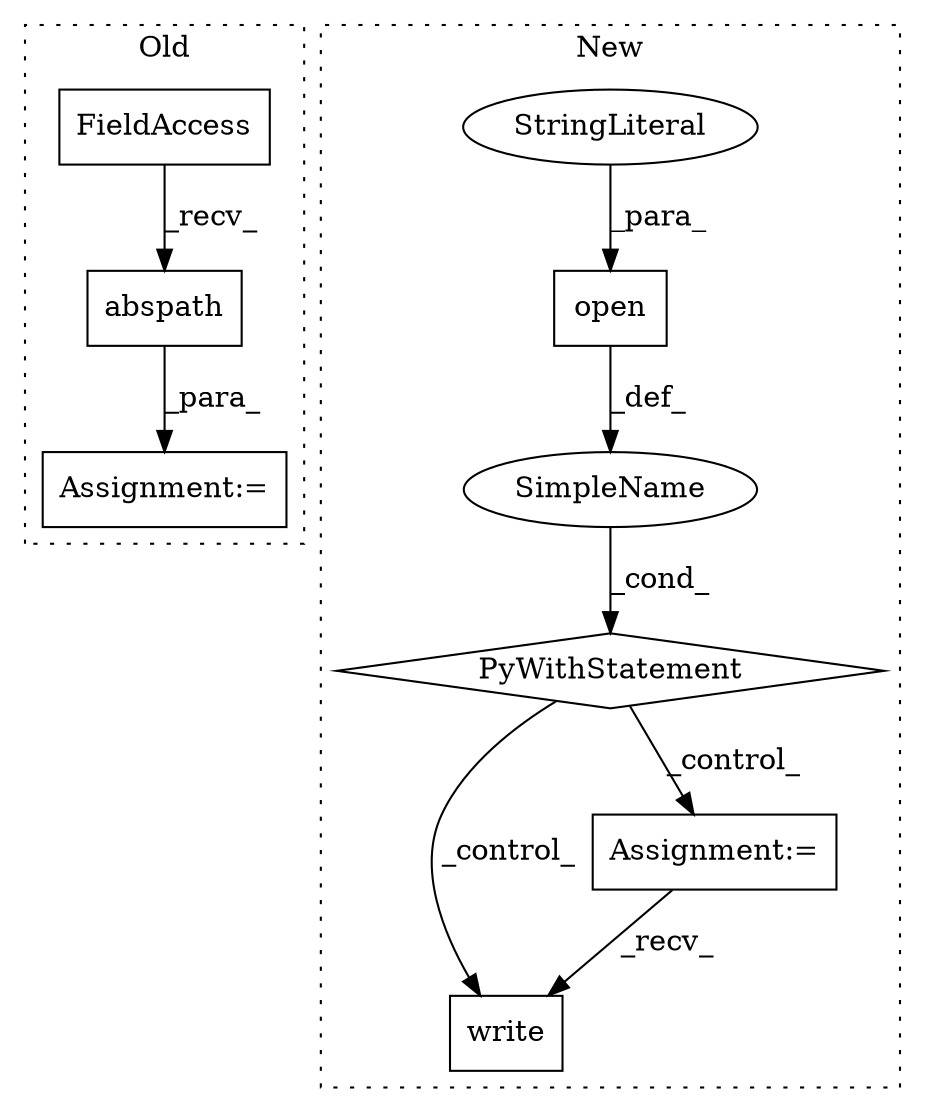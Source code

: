 digraph G {
subgraph cluster0 {
1 [label="abspath" a="32" s="3347,3512" l="8,1" shape="box"];
5 [label="FieldAccess" a="22" s="3339" l="7" shape="box"];
7 [label="Assignment:=" a="7" s="3338" l="1" shape="box"];
label = "Old";
style="dotted";
}
subgraph cluster1 {
2 [label="write" a="32" s="4112,4161" l="6,1" shape="box"];
3 [label="SimpleName" a="42" s="" l="" shape="ellipse"];
4 [label="PyWithStatement" a="104" s="4005,4071" l="10,2" shape="diamond"];
6 [label="Assignment:=" a="7" s="4088" l="2" shape="box"];
8 [label="open" a="32" s="4015,4070" l="5,1" shape="box"];
9 [label="StringLiteral" a="45" s="4067" l="3" shape="ellipse"];
label = "New";
style="dotted";
}
1 -> 7 [label="_para_"];
3 -> 4 [label="_cond_"];
4 -> 6 [label="_control_"];
4 -> 2 [label="_control_"];
5 -> 1 [label="_recv_"];
6 -> 2 [label="_recv_"];
8 -> 3 [label="_def_"];
9 -> 8 [label="_para_"];
}